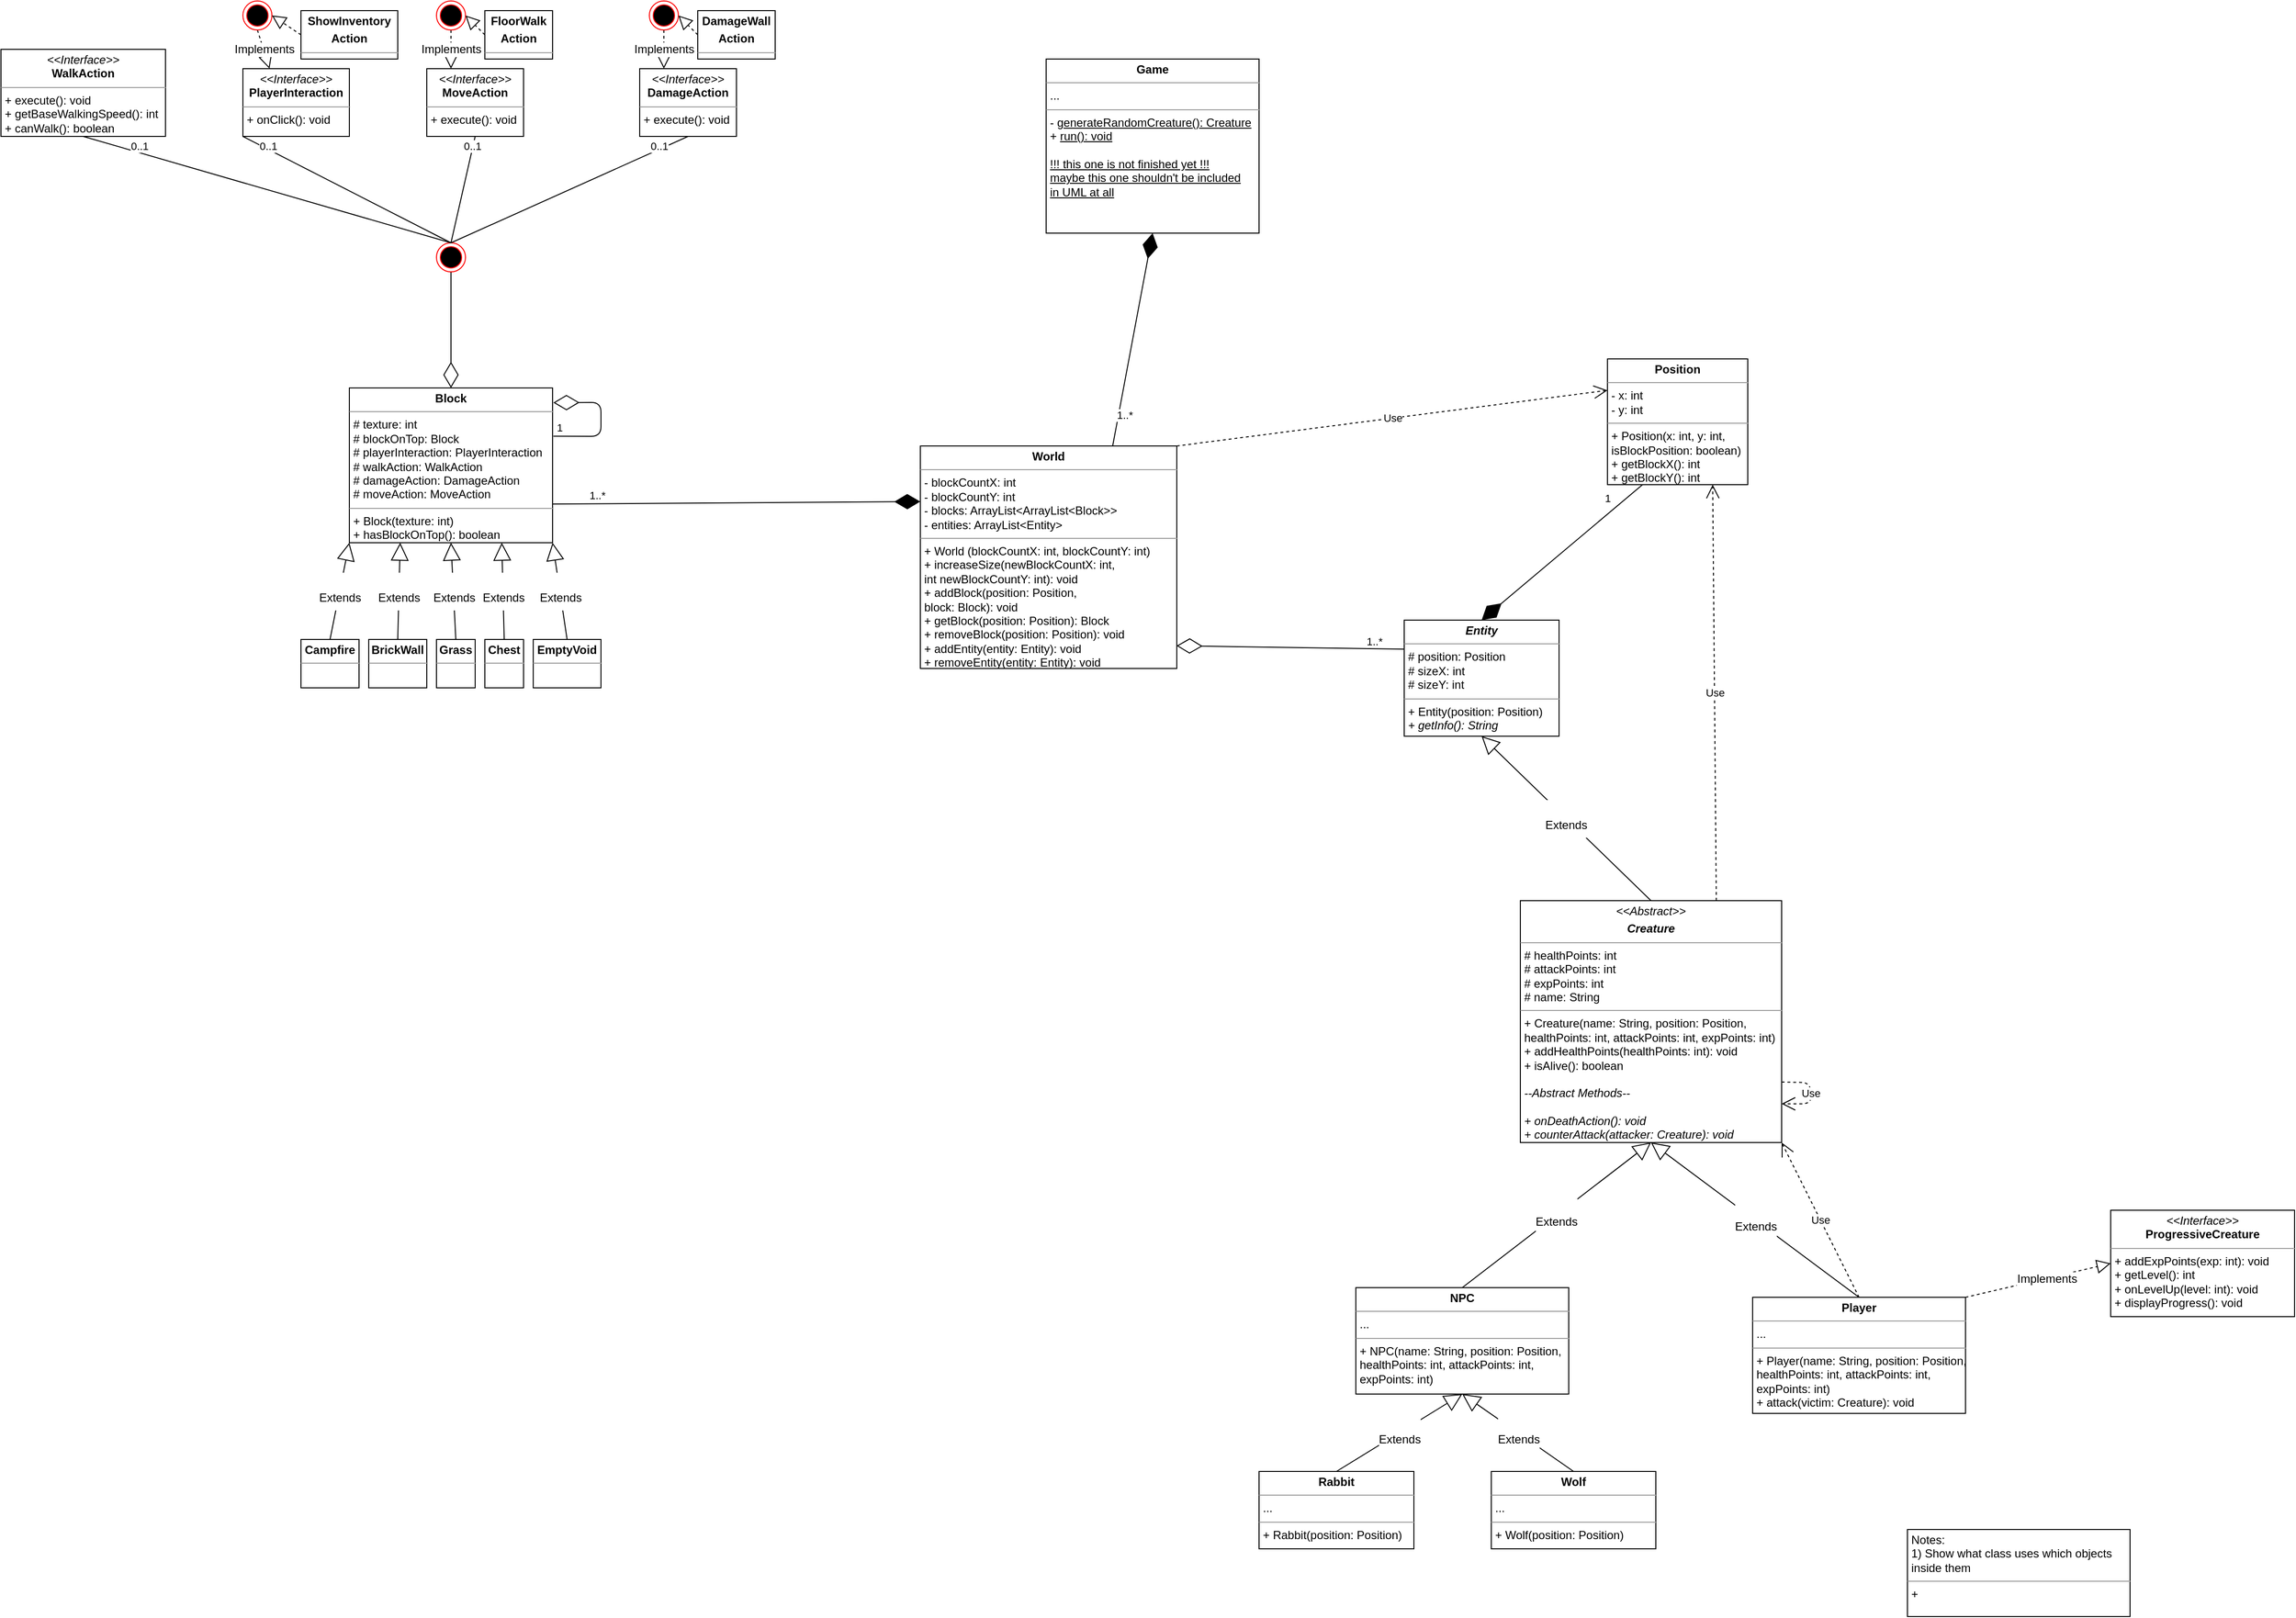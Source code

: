 <mxfile version="13.0.9" type="github">
  <diagram id="jUj3XkuyWMiYx8Db-KqB" name="Page-1">
    <mxGraphModel dx="5107" dy="4757" grid="1" gridSize="10" guides="1" tooltips="1" connect="1" arrows="1" fold="1" page="1" pageScale="1" pageWidth="850" pageHeight="1100" math="0" shadow="0">
      <root>
        <mxCell id="0" />
        <mxCell id="1" parent="0" />
        <mxCell id="C1xKzkM91UP0bxz_QSj5-5" value="&lt;p style=&quot;margin: 4px 0px 0px ; text-align: center&quot;&gt;&lt;i&gt;&amp;lt;&amp;lt;Interface&amp;gt;&amp;gt;&lt;/i&gt;&lt;br&gt;&lt;b&gt;ProgressiveCreature&lt;/b&gt;&lt;/p&gt;&lt;hr size=&quot;1&quot;&gt;&lt;p style=&quot;margin: 0px 0px 0px 4px&quot;&gt;+ addExpPoints(exp: int): void&lt;br&gt;+ getLevel(): int&lt;/p&gt;&lt;p style=&quot;margin: 0px 0px 0px 4px&quot;&gt;+ onLevelUp(level: int): void&lt;/p&gt;&lt;p style=&quot;margin: 0px 0px 0px 4px&quot;&gt;+ displayProgress(): void&lt;br&gt;&lt;/p&gt;" style="verticalAlign=top;align=left;overflow=fill;fontSize=12;fontFamily=Helvetica;html=1;" parent="1" vertex="1">
          <mxGeometry x="650" y="-1690" width="190" height="110" as="geometry" />
        </mxCell>
        <mxCell id="C1xKzkM91UP0bxz_QSj5-6" value="&lt;p style=&quot;margin: 0px ; margin-top: 4px ; text-align: center&quot;&gt;&lt;b&gt;&lt;i&gt;Entity&lt;/i&gt;&lt;/b&gt;&lt;/p&gt;&lt;hr size=&quot;1&quot;&gt;&lt;p style=&quot;margin: 0px ; margin-left: 4px&quot;&gt;# position: Position&lt;br&gt;&lt;/p&gt;&lt;p style=&quot;margin: 0px ; margin-left: 4px&quot;&gt;# sizeX: int&lt;/p&gt;&lt;p style=&quot;margin: 0px ; margin-left: 4px&quot;&gt;# sizeY: int&lt;/p&gt;&lt;hr size=&quot;1&quot;&gt;&lt;p style=&quot;margin: 0px ; margin-left: 4px&quot;&gt;+ Entity(position: Position)&lt;/p&gt;&lt;p style=&quot;margin: 0px ; margin-left: 4px&quot;&gt;&lt;i&gt;+ getInfo(): String&lt;/i&gt;&lt;/p&gt;" style="verticalAlign=top;align=left;overflow=fill;fontSize=12;fontFamily=Helvetica;html=1;" parent="1" vertex="1">
          <mxGeometry x="-80" y="-2300" width="160" height="120" as="geometry" />
        </mxCell>
        <mxCell id="C1xKzkM91UP0bxz_QSj5-7" value="&lt;p style=&quot;margin: 4px 0px 0px ; text-align: center&quot;&gt;&lt;i&gt;&amp;lt;&amp;lt;Abstract&amp;gt;&amp;gt;&lt;/i&gt;&lt;/p&gt;&lt;p style=&quot;margin: 4px 0px 0px ; text-align: center&quot;&gt;&lt;b&gt;&lt;i&gt;Creature&lt;/i&gt;&lt;/b&gt;&lt;/p&gt;&lt;hr size=&quot;1&quot;&gt;&lt;p style=&quot;margin: 0px 0px 0px 4px&quot;&gt;# healthPoints: int&lt;br&gt;# attackPoints: int&lt;br&gt;&lt;/p&gt;&lt;p style=&quot;margin: 0px 0px 0px 4px&quot;&gt;# expPoints: int&lt;br&gt;&lt;/p&gt;&lt;p style=&quot;margin: 0px 0px 0px 4px&quot;&gt;# name: String&lt;br&gt;&lt;/p&gt;&lt;hr size=&quot;1&quot;&gt;&lt;p style=&quot;margin: 0px 0px 0px 4px&quot;&gt;+ Creature(name: String, position: Position,&lt;/p&gt;&lt;p style=&quot;margin: 0px 0px 0px 4px&quot;&gt;healthPoints: int, attackPoints: int, expPoints: int)&lt;/p&gt;&lt;p style=&quot;margin: 0px 0px 0px 4px&quot;&gt;+ addHealthPoints(healthPoints: int): void&lt;/p&gt;&lt;p style=&quot;margin: 0px 0px 0px 4px&quot;&gt;+ isAlive(): boolean&lt;/p&gt;&lt;p style=&quot;margin: 0px 0px 0px 4px&quot;&gt;&lt;br&gt;&lt;/p&gt;&lt;p style=&quot;margin: 0px 0px 0px 4px&quot;&gt;&lt;i&gt;--Abstract Methods--&lt;/i&gt;&lt;/p&gt;&lt;p style=&quot;margin: 0px 0px 0px 4px&quot;&gt;&lt;i&gt;&lt;br&gt;&lt;/i&gt;&lt;/p&gt;&lt;p style=&quot;margin: 0px 0px 0px 4px&quot;&gt;&lt;i&gt;+ onDeathAction(): void&lt;/i&gt;&lt;/p&gt;&lt;p style=&quot;margin: 0px 0px 0px 4px&quot;&gt;&lt;i&gt;+ counterAttack(attacker: Creature): void&lt;/i&gt;&lt;/p&gt;" style="verticalAlign=top;align=left;overflow=fill;fontSize=12;fontFamily=Helvetica;html=1;" parent="1" vertex="1">
          <mxGeometry x="40" y="-2010" width="270" height="250" as="geometry" />
        </mxCell>
        <mxCell id="C1xKzkM91UP0bxz_QSj5-10" value="&lt;p style=&quot;margin: 0px ; margin-top: 4px ; text-align: center&quot;&gt;&lt;b&gt;Player&lt;/b&gt;&lt;/p&gt;&lt;hr size=&quot;1&quot;&gt;&lt;p style=&quot;margin: 0px ; margin-left: 4px&quot;&gt;...&lt;/p&gt;&lt;hr size=&quot;1&quot;&gt;&lt;p style=&quot;margin: 0px 0px 0px 4px&quot;&gt;+ Player(name: String, position: Position,&lt;/p&gt;&lt;p style=&quot;margin: 0px 0px 0px 4px&quot;&gt;healthPoints: int, attackPoints: int,&lt;/p&gt;&lt;p style=&quot;margin: 0px 0px 0px 4px&quot;&gt;expPoints: int)&lt;/p&gt;&lt;p style=&quot;margin: 0px ; margin-left: 4px&quot;&gt;+ attack(victim: Creature): void&lt;/p&gt;" style="verticalAlign=top;align=left;overflow=fill;fontSize=12;fontFamily=Helvetica;html=1;" parent="1" vertex="1">
          <mxGeometry x="280" y="-1600" width="220" height="120" as="geometry" />
        </mxCell>
        <mxCell id="C1xKzkM91UP0bxz_QSj5-12" value="&lt;p style=&quot;margin: 0px ; margin-top: 4px ; text-align: center&quot;&gt;&lt;b&gt;NPC&lt;/b&gt;&lt;/p&gt;&lt;hr size=&quot;1&quot;&gt;&lt;p style=&quot;margin: 0px ; margin-left: 4px&quot;&gt;...&lt;/p&gt;&lt;hr size=&quot;1&quot;&gt;&lt;p style=&quot;margin: 0px ; margin-left: 4px&quot;&gt;+ NPC(name: String, position: Position,&lt;/p&gt;&lt;p style=&quot;margin: 0px ; margin-left: 4px&quot;&gt;healthPoints: int, attackPoints: int,&lt;/p&gt;&lt;p style=&quot;margin: 0px ; margin-left: 4px&quot;&gt;expPoints: int)&lt;/p&gt;" style="verticalAlign=top;align=left;overflow=fill;fontSize=12;fontFamily=Helvetica;html=1;" parent="1" vertex="1">
          <mxGeometry x="-130" y="-1610" width="220" height="110" as="geometry" />
        </mxCell>
        <mxCell id="C1xKzkM91UP0bxz_QSj5-14" value="&lt;p style=&quot;margin: 0px ; margin-top: 4px ; text-align: center&quot;&gt;&lt;b&gt;Rabbit&lt;/b&gt;&lt;/p&gt;&lt;hr size=&quot;1&quot;&gt;&lt;p style=&quot;margin: 0px ; margin-left: 4px&quot;&gt;...&lt;/p&gt;&lt;hr size=&quot;1&quot;&gt;&lt;p style=&quot;margin: 0px ; margin-left: 4px&quot;&gt;+ Rabbit(position: Position)&lt;/p&gt;" style="verticalAlign=top;align=left;overflow=fill;fontSize=12;fontFamily=Helvetica;html=1;" parent="1" vertex="1">
          <mxGeometry x="-230" y="-1420" width="160" height="80" as="geometry" />
        </mxCell>
        <mxCell id="C1xKzkM91UP0bxz_QSj5-15" value="&lt;p style=&quot;margin: 0px ; margin-top: 4px ; text-align: center&quot;&gt;&lt;b&gt;Wolf&lt;/b&gt;&lt;/p&gt;&lt;hr size=&quot;1&quot;&gt;&lt;p style=&quot;margin: 0px ; margin-left: 4px&quot;&gt;...&lt;/p&gt;&lt;hr size=&quot;1&quot;&gt;&lt;p style=&quot;margin: 0px ; margin-left: 4px&quot;&gt;+ Wolf(position: Position)&lt;br&gt;&lt;/p&gt;" style="verticalAlign=top;align=left;overflow=fill;fontSize=12;fontFamily=Helvetica;html=1;" parent="1" vertex="1">
          <mxGeometry x="10" y="-1420" width="170" height="80" as="geometry" />
        </mxCell>
        <mxCell id="C1xKzkM91UP0bxz_QSj5-21" value="&lt;font style=&quot;font-size: 12px&quot;&gt;Extends&lt;/font&gt;" style="endArrow=block;endSize=16;endFill=0;html=1;fontSize=32;entryX=0.5;entryY=1;entryDx=0;entryDy=0;exitX=0.5;exitY=0;exitDx=0;exitDy=0;" parent="1" source="C1xKzkM91UP0bxz_QSj5-10" target="C1xKzkM91UP0bxz_QSj5-7" edge="1">
          <mxGeometry width="160" relative="1" as="geometry">
            <mxPoint x="10" y="-1680" as="sourcePoint" />
            <mxPoint x="170" y="-1680" as="targetPoint" />
          </mxGeometry>
        </mxCell>
        <mxCell id="C1xKzkM91UP0bxz_QSj5-22" value="&lt;font style=&quot;font-size: 12px&quot;&gt;Extends&lt;/font&gt;" style="endArrow=block;endSize=16;endFill=0;html=1;fontSize=32;entryX=0.5;entryY=1;entryDx=0;entryDy=0;exitX=0.5;exitY=0;exitDx=0;exitDy=0;" parent="1" source="C1xKzkM91UP0bxz_QSj5-7" target="C1xKzkM91UP0bxz_QSj5-6" edge="1">
          <mxGeometry width="160" relative="1" as="geometry">
            <mxPoint x="-170" y="-1970" as="sourcePoint" />
            <mxPoint x="-10" y="-1970" as="targetPoint" />
          </mxGeometry>
        </mxCell>
        <mxCell id="C1xKzkM91UP0bxz_QSj5-23" value="" style="endArrow=block;dashed=1;endFill=0;endSize=12;html=1;fontSize=32;entryX=0;entryY=0.5;entryDx=0;entryDy=0;exitX=1;exitY=0;exitDx=0;exitDy=0;" parent="1" source="C1xKzkM91UP0bxz_QSj5-10" target="C1xKzkM91UP0bxz_QSj5-5" edge="1">
          <mxGeometry width="160" relative="1" as="geometry">
            <mxPoint x="420" y="-1580" as="sourcePoint" />
            <mxPoint x="580" y="-1580" as="targetPoint" />
          </mxGeometry>
        </mxCell>
        <mxCell id="NymoBWF-nTONLzIgejjN-8" value="&lt;font style=&quot;font-size: 12px&quot;&gt;Implements&lt;/font&gt;" style="edgeLabel;html=1;align=center;verticalAlign=middle;resizable=0;points=[];" parent="C1xKzkM91UP0bxz_QSj5-23" vertex="1" connectable="0">
          <mxGeometry x="0.114" relative="1" as="geometry">
            <mxPoint as="offset" />
          </mxGeometry>
        </mxCell>
        <mxCell id="C1xKzkM91UP0bxz_QSj5-24" value="&lt;font style=&quot;font-size: 12px&quot;&gt;Extends&lt;/font&gt;" style="endArrow=block;endSize=16;endFill=0;html=1;fontSize=32;entryX=0.5;entryY=1;entryDx=0;entryDy=0;exitX=0.5;exitY=0;exitDx=0;exitDy=0;" parent="1" source="C1xKzkM91UP0bxz_QSj5-12" target="C1xKzkM91UP0bxz_QSj5-7" edge="1">
          <mxGeometry width="160" relative="1" as="geometry">
            <mxPoint x="295" y="-1630" as="sourcePoint" />
            <mxPoint x="170" y="-1740" as="targetPoint" />
          </mxGeometry>
        </mxCell>
        <mxCell id="C1xKzkM91UP0bxz_QSj5-25" value="&lt;font style=&quot;font-size: 12px&quot;&gt;Extends&lt;/font&gt;" style="endArrow=block;endSize=16;endFill=0;html=1;fontSize=32;entryX=0.5;entryY=1;entryDx=0;entryDy=0;exitX=0.5;exitY=0;exitDx=0;exitDy=0;" parent="1" source="C1xKzkM91UP0bxz_QSj5-14" target="C1xKzkM91UP0bxz_QSj5-12" edge="1">
          <mxGeometry width="160" relative="1" as="geometry">
            <mxPoint x="-20" y="-1450" as="sourcePoint" />
            <mxPoint x="185" y="-1590" as="targetPoint" />
          </mxGeometry>
        </mxCell>
        <mxCell id="C1xKzkM91UP0bxz_QSj5-26" value="&lt;font style=&quot;font-size: 12px&quot;&gt;Extends&lt;/font&gt;" style="endArrow=block;endSize=16;endFill=0;html=1;fontSize=32;exitX=0.5;exitY=0;exitDx=0;exitDy=0;entryX=0.5;entryY=1;entryDx=0;entryDy=0;" parent="1" source="C1xKzkM91UP0bxz_QSj5-15" target="C1xKzkM91UP0bxz_QSj5-12" edge="1">
          <mxGeometry width="160" relative="1" as="geometry">
            <mxPoint x="-240" y="-1530" as="sourcePoint" />
            <mxPoint x="20" y="-1490" as="targetPoint" />
          </mxGeometry>
        </mxCell>
        <mxCell id="C1xKzkM91UP0bxz_QSj5-27" value="&lt;p style=&quot;margin: 0px ; margin-top: 4px ; text-align: center&quot;&gt;&lt;b&gt;Game&lt;/b&gt;&lt;/p&gt;&lt;hr size=&quot;1&quot;&gt;&lt;p style=&quot;margin: 0px ; margin-left: 4px&quot;&gt;...&lt;/p&gt;&lt;hr size=&quot;1&quot;&gt;&lt;p style=&quot;margin: 0px ; margin-left: 4px&quot;&gt;- &lt;u&gt;generateRandomCreature(): Creature&lt;/u&gt;&lt;/p&gt;&lt;p style=&quot;margin: 0px ; margin-left: 4px&quot;&gt;+ &lt;u&gt;run(): void&lt;/u&gt;&lt;/p&gt;&lt;p style=&quot;margin: 0px ; margin-left: 4px&quot;&gt;&lt;u&gt;&lt;br&gt;&lt;/u&gt;&lt;/p&gt;&lt;p style=&quot;margin: 0px ; margin-left: 4px&quot;&gt;&lt;u&gt;!!! this one is not finished yet !!!&lt;/u&gt;&lt;/p&gt;&lt;p style=&quot;margin: 0px ; margin-left: 4px&quot;&gt;&lt;u&gt;maybe this one shouldn&#39;t be included&lt;/u&gt;&lt;/p&gt;&lt;p style=&quot;margin: 0px ; margin-left: 4px&quot;&gt;&lt;u&gt;in UML at all&lt;/u&gt;&lt;/p&gt;" style="verticalAlign=top;align=left;overflow=fill;fontSize=12;fontFamily=Helvetica;html=1;" parent="1" vertex="1">
          <mxGeometry x="-450" y="-2880" width="220" height="180" as="geometry" />
        </mxCell>
        <mxCell id="C1xKzkM91UP0bxz_QSj5-32" value="&lt;p style=&quot;margin: 0px ; margin-top: 4px ; text-align: center&quot;&gt;&lt;/p&gt;&lt;p style=&quot;margin: 0px ; margin-left: 4px&quot;&gt;Notes:&lt;/p&gt;&lt;p style=&quot;margin: 0px ; margin-left: 4px&quot;&gt;1) Show what class uses which objects&lt;/p&gt;&lt;p style=&quot;margin: 0px ; margin-left: 4px&quot;&gt;inside them&lt;/p&gt;&lt;hr size=&quot;1&quot;&gt;&lt;p style=&quot;margin: 0px ; margin-left: 4px&quot;&gt;+&amp;nbsp;&lt;/p&gt;" style="verticalAlign=top;align=left;overflow=fill;fontSize=12;fontFamily=Helvetica;html=1;" parent="1" vertex="1">
          <mxGeometry x="440" y="-1360" width="230" height="90" as="geometry" />
        </mxCell>
        <mxCell id="NymoBWF-nTONLzIgejjN-2" value="&lt;p style=&quot;margin: 0px ; margin-top: 4px ; text-align: center&quot;&gt;&lt;b&gt;World&lt;/b&gt;&lt;/p&gt;&lt;hr size=&quot;1&quot;&gt;&lt;p style=&quot;margin: 0px ; margin-left: 4px&quot;&gt;- blockCountX: int&lt;/p&gt;&lt;p style=&quot;margin: 0px ; margin-left: 4px&quot;&gt;- blockCountY: int&lt;/p&gt;&lt;p style=&quot;margin: 0px ; margin-left: 4px&quot;&gt;- blocks: ArrayList&amp;lt;ArrayList&amp;lt;Block&amp;gt;&amp;gt;&lt;/p&gt;&lt;p style=&quot;margin: 0px ; margin-left: 4px&quot;&gt;- entities: ArrayList&amp;lt;Entity&amp;gt;&lt;/p&gt;&lt;hr size=&quot;1&quot;&gt;&lt;p style=&quot;margin: 0px ; margin-left: 4px&quot;&gt;+ World (blockCountX: int, blockCountY: int)&lt;/p&gt;&lt;p style=&quot;margin: 0px ; margin-left: 4px&quot;&gt;+ increaseSize(newBlockCountX: int,&lt;/p&gt;&lt;p style=&quot;margin: 0px ; margin-left: 4px&quot;&gt;int newBlockCountY: int): void&lt;/p&gt;&lt;p style=&quot;margin: 0px ; margin-left: 4px&quot;&gt;+ addBlock(position: Position,&amp;nbsp;&lt;/p&gt;&lt;p style=&quot;margin: 0px ; margin-left: 4px&quot;&gt;&lt;span&gt;block: Block): void&lt;/span&gt;&lt;/p&gt;&lt;p style=&quot;margin: 0px ; margin-left: 4px&quot;&gt;&lt;span&gt;+ getBlock(position: Position): Block&lt;/span&gt;&lt;/p&gt;&lt;p style=&quot;margin: 0px ; margin-left: 4px&quot;&gt;&lt;span&gt;+ removeBlock(position: Position&lt;/span&gt;&lt;span&gt;): void&lt;/span&gt;&lt;/p&gt;&lt;p style=&quot;margin: 0px ; margin-left: 4px&quot;&gt;+ addEntity(entity: Entity): void&lt;/p&gt;&lt;p style=&quot;margin: 0px ; margin-left: 4px&quot;&gt;+ removeEntity(entity: Entity): void&lt;/p&gt;" style="verticalAlign=top;align=left;overflow=fill;fontSize=12;fontFamily=Helvetica;html=1;" parent="1" vertex="1">
          <mxGeometry x="-580" y="-2480" width="265" height="230" as="geometry" />
        </mxCell>
        <mxCell id="NymoBWF-nTONLzIgejjN-3" value="&lt;p style=&quot;margin: 0px ; margin-top: 4px ; text-align: center&quot;&gt;&lt;b&gt;Block&lt;/b&gt;&lt;/p&gt;&lt;hr size=&quot;1&quot;&gt;&lt;p style=&quot;margin: 0px ; margin-left: 4px&quot;&gt;# texture: int&lt;/p&gt;&lt;p style=&quot;margin: 0px ; margin-left: 4px&quot;&gt;# blockOnTop: Block&lt;/p&gt;&lt;p style=&quot;margin: 0px ; margin-left: 4px&quot;&gt;# playerInteraction: PlayerInteraction&lt;/p&gt;&lt;p style=&quot;margin: 0px ; margin-left: 4px&quot;&gt;# walkAction: WalkAction&lt;/p&gt;&lt;p style=&quot;margin: 0px ; margin-left: 4px&quot;&gt;# damageAction: DamageAction&lt;/p&gt;&lt;p style=&quot;margin: 0px ; margin-left: 4px&quot;&gt;# moveAction: MoveAction&lt;/p&gt;&lt;hr size=&quot;1&quot;&gt;&lt;p style=&quot;margin: 0px ; margin-left: 4px&quot;&gt;+ Block(texture: int)&lt;/p&gt;&lt;p style=&quot;margin: 0px ; margin-left: 4px&quot;&gt;+ hasBlockOnTop(): boolean&lt;/p&gt;" style="verticalAlign=top;align=left;overflow=fill;fontSize=12;fontFamily=Helvetica;html=1;" parent="1" vertex="1">
          <mxGeometry x="-1170" y="-2540" width="210" height="160" as="geometry" />
        </mxCell>
        <mxCell id="32kt1ptJz1jKtRJD1w_c-1" value="&lt;p style=&quot;margin: 0px ; margin-top: 4px ; text-align: center&quot;&gt;&lt;b&gt;Position&lt;/b&gt;&lt;/p&gt;&lt;hr size=&quot;1&quot;&gt;&lt;p style=&quot;margin: 0px ; margin-left: 4px&quot;&gt;- x: int&lt;/p&gt;&lt;p style=&quot;margin: 0px ; margin-left: 4px&quot;&gt;- y: int&lt;/p&gt;&lt;hr size=&quot;1&quot;&gt;&lt;p style=&quot;margin: 0px ; margin-left: 4px&quot;&gt;+ Position(x: int, y: int,&amp;nbsp;&lt;/p&gt;&lt;p style=&quot;margin: 0px ; margin-left: 4px&quot;&gt;isBlockPosition&lt;span&gt;:&amp;nbsp;&lt;/span&gt;&lt;span&gt;boolean)&lt;/span&gt;&lt;/p&gt;&lt;p style=&quot;margin: 0px ; margin-left: 4px&quot;&gt;+ getBlockX(): int&lt;/p&gt;&lt;p style=&quot;margin: 0px ; margin-left: 4px&quot;&gt;+ getBlockY(): int&lt;/p&gt;" style="verticalAlign=top;align=left;overflow=fill;fontSize=12;fontFamily=Helvetica;html=1;" parent="1" vertex="1">
          <mxGeometry x="130" y="-2570" width="145" height="130" as="geometry" />
        </mxCell>
        <mxCell id="32kt1ptJz1jKtRJD1w_c-4" style="edgeStyle=orthogonalEdgeStyle;rounded=0;orthogonalLoop=1;jettySize=auto;html=1;exitX=0.5;exitY=1;exitDx=0;exitDy=0;" parent="1" source="32kt1ptJz1jKtRJD1w_c-1" target="32kt1ptJz1jKtRJD1w_c-1" edge="1">
          <mxGeometry relative="1" as="geometry" />
        </mxCell>
        <mxCell id="32kt1ptJz1jKtRJD1w_c-12" value="" style="endArrow=diamondThin;endFill=1;endSize=24;html=1;entryX=0.5;entryY=0;entryDx=0;entryDy=0;exitX=0.25;exitY=1;exitDx=0;exitDy=0;" parent="1" source="32kt1ptJz1jKtRJD1w_c-1" target="C1xKzkM91UP0bxz_QSj5-6" edge="1">
          <mxGeometry width="160" relative="1" as="geometry">
            <mxPoint x="180" y="-2210" as="sourcePoint" />
            <mxPoint x="340" y="-2210" as="targetPoint" />
          </mxGeometry>
        </mxCell>
        <mxCell id="32kt1ptJz1jKtRJD1w_c-13" value="1" style="edgeLabel;html=1;align=center;verticalAlign=middle;resizable=0;points=[];" parent="32kt1ptJz1jKtRJD1w_c-12" vertex="1" connectable="0">
          <mxGeometry x="-0.798" y="-1" relative="1" as="geometry">
            <mxPoint x="-19.2" as="offset" />
          </mxGeometry>
        </mxCell>
        <mxCell id="32kt1ptJz1jKtRJD1w_c-14" value="Use" style="endArrow=open;endSize=12;dashed=1;html=1;exitX=0.75;exitY=0;exitDx=0;exitDy=0;entryX=0.75;entryY=1;entryDx=0;entryDy=0;" parent="1" source="C1xKzkM91UP0bxz_QSj5-7" target="32kt1ptJz1jKtRJD1w_c-1" edge="1">
          <mxGeometry width="160" relative="1" as="geometry">
            <mxPoint x="-90" y="-2120" as="sourcePoint" />
            <mxPoint x="70" y="-2120" as="targetPoint" />
          </mxGeometry>
        </mxCell>
        <mxCell id="32kt1ptJz1jKtRJD1w_c-15" value="Use" style="endArrow=open;endSize=12;dashed=1;html=1;exitX=1;exitY=0.75;exitDx=0;exitDy=0;entryX=1;entryY=0.84;entryDx=0;entryDy=0;entryPerimeter=0;" parent="1" source="C1xKzkM91UP0bxz_QSj5-7" target="C1xKzkM91UP0bxz_QSj5-7" edge="1">
          <mxGeometry width="160" relative="1" as="geometry">
            <mxPoint x="463.75" y="-1800" as="sourcePoint" />
            <mxPoint x="370" y="-1780" as="targetPoint" />
            <Array as="points">
              <mxPoint x="340" y="-1822" />
              <mxPoint x="340" y="-1800" />
            </Array>
          </mxGeometry>
        </mxCell>
        <mxCell id="32kt1ptJz1jKtRJD1w_c-17" value="Use" style="endArrow=open;endSize=12;dashed=1;html=1;exitX=0.5;exitY=0;exitDx=0;exitDy=0;entryX=1;entryY=1;entryDx=0;entryDy=0;" parent="1" source="C1xKzkM91UP0bxz_QSj5-10" target="C1xKzkM91UP0bxz_QSj5-7" edge="1">
          <mxGeometry width="160" relative="1" as="geometry">
            <mxPoint x="500" y="-1480" as="sourcePoint" />
            <mxPoint x="451.25" y="-1770" as="targetPoint" />
          </mxGeometry>
        </mxCell>
        <mxCell id="32kt1ptJz1jKtRJD1w_c-19" value="Use" style="endArrow=open;endSize=12;dashed=1;html=1;entryX=0;entryY=0.25;entryDx=0;entryDy=0;exitX=1;exitY=0;exitDx=0;exitDy=0;" parent="1" source="NymoBWF-nTONLzIgejjN-2" target="32kt1ptJz1jKtRJD1w_c-1" edge="1">
          <mxGeometry width="160" relative="1" as="geometry">
            <mxPoint x="-120" y="-2300" as="sourcePoint" />
            <mxPoint x="-120.0" y="-2420" as="targetPoint" />
          </mxGeometry>
        </mxCell>
        <mxCell id="32kt1ptJz1jKtRJD1w_c-24" value="" style="endArrow=diamondThin;endFill=0;endSize=24;html=1;entryX=0.999;entryY=0.898;entryDx=0;entryDy=0;exitX=0;exitY=0.25;exitDx=0;exitDy=0;entryPerimeter=0;" parent="1" source="C1xKzkM91UP0bxz_QSj5-6" target="NymoBWF-nTONLzIgejjN-2" edge="1">
          <mxGeometry width="160" relative="1" as="geometry">
            <mxPoint x="-180" y="-2260" as="sourcePoint" />
            <mxPoint x="-260" y="-2230" as="targetPoint" />
          </mxGeometry>
        </mxCell>
        <mxCell id="32kt1ptJz1jKtRJD1w_c-25" value="1..*" style="edgeLabel;html=1;align=center;verticalAlign=middle;resizable=0;points=[];" parent="32kt1ptJz1jKtRJD1w_c-24" vertex="1" connectable="0">
          <mxGeometry x="-0.796" y="1" relative="1" as="geometry">
            <mxPoint x="-7.6" y="-8.43" as="offset" />
          </mxGeometry>
        </mxCell>
        <mxCell id="32kt1ptJz1jKtRJD1w_c-26" value="" style="endArrow=diamondThin;endFill=1;endSize=24;html=1;exitX=1;exitY=0.75;exitDx=0;exitDy=0;entryX=0;entryY=0.25;entryDx=0;entryDy=0;" parent="1" source="NymoBWF-nTONLzIgejjN-3" target="NymoBWF-nTONLzIgejjN-2" edge="1">
          <mxGeometry width="160" relative="1" as="geometry">
            <mxPoint x="176.25" y="-2430" as="sourcePoint" />
            <mxPoint x="-690" y="-2200" as="targetPoint" />
          </mxGeometry>
        </mxCell>
        <mxCell id="32kt1ptJz1jKtRJD1w_c-27" value="1..*" style="edgeLabel;html=1;align=center;verticalAlign=middle;resizable=0;points=[];" parent="32kt1ptJz1jKtRJD1w_c-26" vertex="1" connectable="0">
          <mxGeometry x="-0.798" y="-1" relative="1" as="geometry">
            <mxPoint x="7.02" y="-10.25" as="offset" />
          </mxGeometry>
        </mxCell>
        <mxCell id="32kt1ptJz1jKtRJD1w_c-30" value="" style="endArrow=diamondThin;endFill=1;endSize=24;html=1;exitX=0.75;exitY=0;exitDx=0;exitDy=0;entryX=0.5;entryY=1;entryDx=0;entryDy=0;" parent="1" source="NymoBWF-nTONLzIgejjN-2" target="C1xKzkM91UP0bxz_QSj5-27" edge="1">
          <mxGeometry width="160" relative="1" as="geometry">
            <mxPoint x="-512.5" y="-2570" as="sourcePoint" />
            <mxPoint x="-310" y="-2620" as="targetPoint" />
          </mxGeometry>
        </mxCell>
        <mxCell id="32kt1ptJz1jKtRJD1w_c-31" value="1..*" style="edgeLabel;html=1;align=center;verticalAlign=middle;resizable=0;points=[];" parent="32kt1ptJz1jKtRJD1w_c-30" vertex="1" connectable="0">
          <mxGeometry x="-0.798" y="-1" relative="1" as="geometry">
            <mxPoint x="7.02" y="-10.25" as="offset" />
          </mxGeometry>
        </mxCell>
        <mxCell id="yh4UoRYwUe5Nx2nF1oHW-1" value="" style="endArrow=diamondThin;endFill=0;endSize=24;html=1;entryX=1.004;entryY=0.095;entryDx=0;entryDy=0;entryPerimeter=0;exitX=1.004;exitY=0.312;exitDx=0;exitDy=0;exitPerimeter=0;" edge="1" parent="1" source="NymoBWF-nTONLzIgejjN-3" target="NymoBWF-nTONLzIgejjN-3">
          <mxGeometry width="160" relative="1" as="geometry">
            <mxPoint x="-890" y="-2525" as="sourcePoint" />
            <mxPoint x="-949.995" y="-2510" as="targetPoint" />
            <Array as="points">
              <mxPoint x="-910" y="-2490" />
              <mxPoint x="-910" y="-2525" />
            </Array>
          </mxGeometry>
        </mxCell>
        <mxCell id="yh4UoRYwUe5Nx2nF1oHW-2" value="1" style="edgeLabel;html=1;align=center;verticalAlign=middle;resizable=0;points=[];" vertex="1" connectable="0" parent="yh4UoRYwUe5Nx2nF1oHW-1">
          <mxGeometry x="-0.796" y="1" relative="1" as="geometry">
            <mxPoint x="-7.6" y="-8.43" as="offset" />
          </mxGeometry>
        </mxCell>
        <mxCell id="yh4UoRYwUe5Nx2nF1oHW-3" value="&lt;p style=&quot;margin: 4px 0px 0px ; text-align: center&quot;&gt;&lt;i&gt;&amp;lt;&amp;lt;Interface&amp;gt;&amp;gt;&lt;/i&gt;&lt;br&gt;&lt;b&gt;DamageAction&lt;/b&gt;&lt;/p&gt;&lt;hr size=&quot;1&quot;&gt;&lt;p style=&quot;margin: 0px 0px 0px 4px&quot;&gt;+ execute(): void&lt;/p&gt;" style="verticalAlign=top;align=left;overflow=fill;fontSize=12;fontFamily=Helvetica;html=1;" vertex="1" parent="1">
          <mxGeometry x="-870" y="-2870" width="100" height="70" as="geometry" />
        </mxCell>
        <mxCell id="yh4UoRYwUe5Nx2nF1oHW-4" value="" style="endArrow=diamondThin;endFill=0;endSize=24;html=1;exitX=0.5;exitY=1;exitDx=0;exitDy=0;entryX=0.5;entryY=0;entryDx=0;entryDy=0;" edge="1" parent="1" source="yh4UoRYwUe5Nx2nF1oHW-6" target="NymoBWF-nTONLzIgejjN-3">
          <mxGeometry width="160" relative="1" as="geometry">
            <mxPoint x="-849.73" y="-2566.54" as="sourcePoint" />
            <mxPoint x="-1085" y="-2570" as="targetPoint" />
          </mxGeometry>
        </mxCell>
        <mxCell id="yh4UoRYwUe5Nx2nF1oHW-6" value="" style="ellipse;html=1;shape=endState;fillColor=#000000;strokeColor=#ff0000;" vertex="1" parent="1">
          <mxGeometry x="-1080" y="-2690" width="30" height="30" as="geometry" />
        </mxCell>
        <mxCell id="yh4UoRYwUe5Nx2nF1oHW-10" value="&lt;p style=&quot;margin: 4px 0px 0px ; text-align: center&quot;&gt;&lt;i&gt;&amp;lt;&amp;lt;Interface&amp;gt;&amp;gt;&lt;/i&gt;&lt;br&gt;&lt;b&gt;MoveAction&lt;/b&gt;&lt;/p&gt;&lt;hr size=&quot;1&quot;&gt;&lt;p style=&quot;margin: 0px 0px 0px 4px&quot;&gt;+ execute(): void&lt;/p&gt;" style="verticalAlign=top;align=left;overflow=fill;fontSize=12;fontFamily=Helvetica;html=1;" vertex="1" parent="1">
          <mxGeometry x="-1090" y="-2870" width="100" height="70" as="geometry" />
        </mxCell>
        <mxCell id="yh4UoRYwUe5Nx2nF1oHW-12" value="" style="endArrow=none;html=1;entryX=0.5;entryY=1;entryDx=0;entryDy=0;exitX=0.5;exitY=0;exitDx=0;exitDy=0;" edge="1" parent="1" source="yh4UoRYwUe5Nx2nF1oHW-6" target="yh4UoRYwUe5Nx2nF1oHW-10">
          <mxGeometry width="50" height="50" relative="1" as="geometry">
            <mxPoint x="-1280" y="-2730" as="sourcePoint" />
            <mxPoint x="-1230" y="-2780" as="targetPoint" />
          </mxGeometry>
        </mxCell>
        <mxCell id="yh4UoRYwUe5Nx2nF1oHW-20" value="0..1" style="edgeLabel;html=1;align=center;verticalAlign=middle;resizable=0;points=[];" vertex="1" connectable="0" parent="yh4UoRYwUe5Nx2nF1oHW-12">
          <mxGeometry x="0.359" y="1" relative="1" as="geometry">
            <mxPoint x="5.82" y="-25.26" as="offset" />
          </mxGeometry>
        </mxCell>
        <mxCell id="yh4UoRYwUe5Nx2nF1oHW-13" value="" style="endArrow=none;html=1;entryX=0.5;entryY=1;entryDx=0;entryDy=0;exitX=0.5;exitY=0;exitDx=0;exitDy=0;" edge="1" parent="1" source="yh4UoRYwUe5Nx2nF1oHW-6" target="yh4UoRYwUe5Nx2nF1oHW-3">
          <mxGeometry width="50" height="50" relative="1" as="geometry">
            <mxPoint x="-1040" y="-2665" as="sourcePoint" />
            <mxPoint x="-1000" y="-2655" as="targetPoint" />
          </mxGeometry>
        </mxCell>
        <mxCell id="yh4UoRYwUe5Nx2nF1oHW-19" value="0..1" style="edgeLabel;html=1;align=center;verticalAlign=middle;resizable=0;points=[];" vertex="1" connectable="0" parent="yh4UoRYwUe5Nx2nF1oHW-13">
          <mxGeometry x="0.499" relative="1" as="geometry">
            <mxPoint x="31.38" y="-17.62" as="offset" />
          </mxGeometry>
        </mxCell>
        <mxCell id="yh4UoRYwUe5Nx2nF1oHW-15" value="&lt;p style=&quot;margin: 4px 0px 0px ; text-align: center&quot;&gt;&lt;i&gt;&amp;lt;&amp;lt;Interface&amp;gt;&amp;gt;&lt;/i&gt;&lt;br&gt;&lt;b&gt;PlayerInteraction&lt;/b&gt;&lt;/p&gt;&lt;hr size=&quot;1&quot;&gt;&lt;p style=&quot;margin: 0px 0px 0px 4px&quot;&gt;+ onClick(): void&lt;/p&gt;" style="verticalAlign=top;align=left;overflow=fill;fontSize=12;fontFamily=Helvetica;html=1;" vertex="1" parent="1">
          <mxGeometry x="-1280" y="-2870" width="110" height="70" as="geometry" />
        </mxCell>
        <mxCell id="yh4UoRYwUe5Nx2nF1oHW-16" value="" style="endArrow=none;html=1;entryX=0;entryY=1;entryDx=0;entryDy=0;exitX=0.5;exitY=0;exitDx=0;exitDy=0;" edge="1" parent="1" source="yh4UoRYwUe5Nx2nF1oHW-6" target="yh4UoRYwUe5Nx2nF1oHW-15">
          <mxGeometry width="50" height="50" relative="1" as="geometry">
            <mxPoint x="-1044.393" y="-2654.393" as="sourcePoint" />
            <mxPoint x="-1000" y="-2655" as="targetPoint" />
          </mxGeometry>
        </mxCell>
        <mxCell id="yh4UoRYwUe5Nx2nF1oHW-22" value="0..1" style="edgeLabel;html=1;align=center;verticalAlign=middle;resizable=0;points=[];" vertex="1" connectable="0" parent="yh4UoRYwUe5Nx2nF1oHW-16">
          <mxGeometry x="0.496" relative="1" as="geometry">
            <mxPoint x="-28.91" y="-17.61" as="offset" />
          </mxGeometry>
        </mxCell>
        <mxCell id="yh4UoRYwUe5Nx2nF1oHW-17" value="&lt;p style=&quot;margin: 4px 0px 0px ; text-align: center&quot;&gt;&lt;i&gt;&amp;lt;&amp;lt;Interface&amp;gt;&amp;gt;&lt;/i&gt;&lt;br&gt;&lt;b&gt;WalkAction&lt;/b&gt;&lt;/p&gt;&lt;hr size=&quot;1&quot;&gt;&lt;p style=&quot;margin: 0px 0px 0px 4px&quot;&gt;+ execute(): void&lt;/p&gt;&lt;p style=&quot;margin: 0px 0px 0px 4px&quot;&gt;+ getBaseWalkingSpeed(): int&lt;/p&gt;&lt;p style=&quot;margin: 0px 0px 0px 4px&quot;&gt;+ canWalk(): boolean&lt;/p&gt;" style="verticalAlign=top;align=left;overflow=fill;fontSize=12;fontFamily=Helvetica;html=1;" vertex="1" parent="1">
          <mxGeometry x="-1530" y="-2890" width="170" height="90" as="geometry" />
        </mxCell>
        <mxCell id="yh4UoRYwUe5Nx2nF1oHW-18" value="" style="endArrow=none;html=1;entryX=0.5;entryY=1;entryDx=0;entryDy=0;exitX=0.5;exitY=0;exitDx=0;exitDy=0;" edge="1" parent="1" source="yh4UoRYwUe5Nx2nF1oHW-6" target="yh4UoRYwUe5Nx2nF1oHW-17">
          <mxGeometry width="50" height="50" relative="1" as="geometry">
            <mxPoint x="-1040" y="-2665" as="sourcePoint" />
            <mxPoint x="-1010" y="-2700" as="targetPoint" />
          </mxGeometry>
        </mxCell>
        <mxCell id="yh4UoRYwUe5Nx2nF1oHW-21" value="0..1" style="edgeLabel;html=1;align=center;verticalAlign=middle;resizable=0;points=[];" vertex="1" connectable="0" parent="yh4UoRYwUe5Nx2nF1oHW-18">
          <mxGeometry x="0.343" y="2" relative="1" as="geometry">
            <mxPoint x="-66.21" y="-27.92" as="offset" />
          </mxGeometry>
        </mxCell>
        <mxCell id="yh4UoRYwUe5Nx2nF1oHW-24" value="&lt;p style=&quot;margin: 4px 0px 0px ; text-align: center&quot;&gt;&lt;b&gt;DamageWall&lt;/b&gt;&lt;/p&gt;&lt;p style=&quot;margin: 4px 0px 0px ; text-align: center&quot;&gt;&lt;b&gt;Action&lt;/b&gt;&lt;/p&gt;&lt;hr size=&quot;1&quot;&gt;&lt;p style=&quot;margin: 0px 0px 0px 4px&quot;&gt;&lt;br&gt;&lt;/p&gt;" style="verticalAlign=top;align=left;overflow=fill;fontSize=12;fontFamily=Helvetica;html=1;" vertex="1" parent="1">
          <mxGeometry x="-810" y="-2930" width="80" height="50" as="geometry" />
        </mxCell>
        <mxCell id="yh4UoRYwUe5Nx2nF1oHW-35" value="&lt;p style=&quot;margin: 4px 0px 0px ; text-align: center&quot;&gt;&lt;b&gt;FloorWalk&lt;/b&gt;&lt;/p&gt;&lt;p style=&quot;margin: 4px 0px 0px ; text-align: center&quot;&gt;&lt;b&gt;Action&lt;/b&gt;&lt;br&gt;&lt;/p&gt;&lt;hr size=&quot;1&quot;&gt;&lt;p style=&quot;margin: 0px 0px 0px 4px&quot;&gt;&lt;br&gt;&lt;/p&gt;" style="verticalAlign=top;align=left;overflow=fill;fontSize=12;fontFamily=Helvetica;html=1;" vertex="1" parent="1">
          <mxGeometry x="-1030" y="-2930" width="70" height="50" as="geometry" />
        </mxCell>
        <mxCell id="yh4UoRYwUe5Nx2nF1oHW-41" value="&lt;p style=&quot;margin: 4px 0px 0px ; text-align: center&quot;&gt;&lt;b&gt;ShowInventory&lt;/b&gt;&lt;/p&gt;&lt;p style=&quot;margin: 4px 0px 0px ; text-align: center&quot;&gt;&lt;b&gt;Action&lt;/b&gt;&lt;br&gt;&lt;/p&gt;&lt;hr size=&quot;1&quot;&gt;&lt;p style=&quot;margin: 0px 0px 0px 4px&quot;&gt;&lt;br&gt;&lt;/p&gt;" style="verticalAlign=top;align=left;overflow=fill;fontSize=12;fontFamily=Helvetica;html=1;" vertex="1" parent="1">
          <mxGeometry x="-1220" y="-2930" width="100" height="50" as="geometry" />
        </mxCell>
        <mxCell id="yh4UoRYwUe5Nx2nF1oHW-43" value="&lt;p style=&quot;margin: 4px 0px 0px ; text-align: center&quot;&gt;&lt;b&gt;Grass&lt;/b&gt;&lt;/p&gt;&lt;hr size=&quot;1&quot;&gt;&lt;p style=&quot;margin: 0px 0px 0px 4px&quot;&gt;&lt;br&gt;&lt;/p&gt;" style="verticalAlign=top;align=left;overflow=fill;fontSize=12;fontFamily=Helvetica;html=1;" vertex="1" parent="1">
          <mxGeometry x="-1080" y="-2280" width="40" height="50" as="geometry" />
        </mxCell>
        <mxCell id="yh4UoRYwUe5Nx2nF1oHW-44" value="&lt;p style=&quot;margin: 4px 0px 0px ; text-align: center&quot;&gt;&lt;b&gt;Chest&lt;/b&gt;&lt;/p&gt;&lt;hr size=&quot;1&quot;&gt;&lt;p style=&quot;margin: 0px 0px 0px 4px&quot;&gt;&lt;br&gt;&lt;/p&gt;" style="verticalAlign=top;align=left;overflow=fill;fontSize=12;fontFamily=Helvetica;html=1;" vertex="1" parent="1">
          <mxGeometry x="-1030" y="-2280" width="40" height="50" as="geometry" />
        </mxCell>
        <mxCell id="yh4UoRYwUe5Nx2nF1oHW-45" value="&lt;p style=&quot;margin: 4px 0px 0px ; text-align: center&quot;&gt;&lt;b&gt;EmptyVoid&lt;/b&gt;&lt;/p&gt;&lt;hr size=&quot;1&quot;&gt;&lt;p style=&quot;margin: 0px 0px 0px 4px&quot;&gt;&lt;br&gt;&lt;/p&gt;" style="verticalAlign=top;align=left;overflow=fill;fontSize=12;fontFamily=Helvetica;html=1;" vertex="1" parent="1">
          <mxGeometry x="-980" y="-2280" width="70" height="50" as="geometry" />
        </mxCell>
        <mxCell id="yh4UoRYwUe5Nx2nF1oHW-46" value="&lt;p style=&quot;margin: 4px 0px 0px ; text-align: center&quot;&gt;&lt;b&gt;BrickWall&lt;/b&gt;&lt;/p&gt;&lt;hr size=&quot;1&quot;&gt;&lt;p style=&quot;margin: 0px 0px 0px 4px&quot;&gt;&lt;br&gt;&lt;/p&gt;" style="verticalAlign=top;align=left;overflow=fill;fontSize=12;fontFamily=Helvetica;html=1;" vertex="1" parent="1">
          <mxGeometry x="-1150" y="-2280" width="60" height="50" as="geometry" />
        </mxCell>
        <mxCell id="yh4UoRYwUe5Nx2nF1oHW-47" value="&lt;p style=&quot;margin: 4px 0px 0px ; text-align: center&quot;&gt;&lt;b&gt;Campfire&lt;/b&gt;&lt;/p&gt;&lt;hr size=&quot;1&quot;&gt;&lt;p style=&quot;margin: 0px 0px 0px 4px&quot;&gt;&lt;br&gt;&lt;/p&gt;" style="verticalAlign=top;align=left;overflow=fill;fontSize=12;fontFamily=Helvetica;html=1;" vertex="1" parent="1">
          <mxGeometry x="-1220" y="-2280" width="60" height="50" as="geometry" />
        </mxCell>
        <mxCell id="yh4UoRYwUe5Nx2nF1oHW-48" value="&lt;font style=&quot;font-size: 12px&quot;&gt;Extends&lt;/font&gt;" style="endArrow=block;endSize=16;endFill=0;html=1;fontSize=32;exitX=0.5;exitY=0;exitDx=0;exitDy=0;entryX=1;entryY=1;entryDx=0;entryDy=0;" edge="1" parent="1" source="yh4UoRYwUe5Nx2nF1oHW-45" target="NymoBWF-nTONLzIgejjN-3">
          <mxGeometry width="160" relative="1" as="geometry">
            <mxPoint x="-810" y="-2280" as="sourcePoint" />
            <mxPoint x="-925" y="-2370" as="targetPoint" />
          </mxGeometry>
        </mxCell>
        <mxCell id="yh4UoRYwUe5Nx2nF1oHW-49" value="&lt;font style=&quot;font-size: 12px&quot;&gt;Extends&lt;/font&gt;" style="endArrow=block;endSize=16;endFill=0;html=1;fontSize=32;exitX=0.5;exitY=0;exitDx=0;exitDy=0;entryX=0.75;entryY=1;entryDx=0;entryDy=0;" edge="1" parent="1" source="yh4UoRYwUe5Nx2nF1oHW-44" target="NymoBWF-nTONLzIgejjN-3">
          <mxGeometry width="160" relative="1" as="geometry">
            <mxPoint x="-1005" y="-2250" as="sourcePoint" />
            <mxPoint x="-1020" y="-2350" as="targetPoint" />
          </mxGeometry>
        </mxCell>
        <mxCell id="yh4UoRYwUe5Nx2nF1oHW-50" value="&lt;font style=&quot;font-size: 12px&quot;&gt;Extends&lt;/font&gt;" style="endArrow=block;endSize=16;endFill=0;html=1;fontSize=32;exitX=0.5;exitY=0;exitDx=0;exitDy=0;entryX=0.5;entryY=1;entryDx=0;entryDy=0;" edge="1" parent="1" source="yh4UoRYwUe5Nx2nF1oHW-43" target="NymoBWF-nTONLzIgejjN-3">
          <mxGeometry width="160" relative="1" as="geometry">
            <mxPoint x="-1063.75" y="-2230" as="sourcePoint" />
            <mxPoint x="-1066.25" y="-2330" as="targetPoint" />
          </mxGeometry>
        </mxCell>
        <mxCell id="yh4UoRYwUe5Nx2nF1oHW-52" value="&lt;font style=&quot;font-size: 12px&quot;&gt;Extends&lt;/font&gt;" style="endArrow=block;endSize=16;endFill=0;html=1;fontSize=32;entryX=0.25;entryY=1;entryDx=0;entryDy=0;exitX=0.5;exitY=0;exitDx=0;exitDy=0;" edge="1" parent="1" source="yh4UoRYwUe5Nx2nF1oHW-46" target="NymoBWF-nTONLzIgejjN-3">
          <mxGeometry width="160" relative="1" as="geometry">
            <mxPoint x="-1140" y="-2320" as="sourcePoint" />
            <mxPoint x="-1125" y="-2340" as="targetPoint" />
          </mxGeometry>
        </mxCell>
        <mxCell id="yh4UoRYwUe5Nx2nF1oHW-53" value="&lt;font style=&quot;font-size: 12px&quot;&gt;Extends&lt;/font&gt;" style="endArrow=block;endSize=16;endFill=0;html=1;fontSize=32;entryX=0;entryY=1;entryDx=0;entryDy=0;exitX=0.5;exitY=0;exitDx=0;exitDy=0;" edge="1" parent="1" source="yh4UoRYwUe5Nx2nF1oHW-47" target="NymoBWF-nTONLzIgejjN-3">
          <mxGeometry width="160" relative="1" as="geometry">
            <mxPoint x="-1191.25" y="-2260" as="sourcePoint" />
            <mxPoint x="-1188.75" y="-2360" as="targetPoint" />
          </mxGeometry>
        </mxCell>
        <mxCell id="yh4UoRYwUe5Nx2nF1oHW-55" value="" style="endArrow=block;dashed=1;endFill=0;endSize=12;html=1;fontSize=32;exitX=0.5;exitY=1;exitDx=0;exitDy=0;entryX=0.25;entryY=0;entryDx=0;entryDy=0;" edge="1" parent="1" source="yh4UoRYwUe5Nx2nF1oHW-57" target="yh4UoRYwUe5Nx2nF1oHW-15">
          <mxGeometry width="160" relative="1" as="geometry">
            <mxPoint x="-1070" y="-3000" as="sourcePoint" />
            <mxPoint x="-1100" y="-2960" as="targetPoint" />
          </mxGeometry>
        </mxCell>
        <mxCell id="yh4UoRYwUe5Nx2nF1oHW-56" value="&lt;font style=&quot;font-size: 12px&quot;&gt;Implements&lt;/font&gt;" style="edgeLabel;html=1;align=center;verticalAlign=middle;resizable=0;points=[];" vertex="1" connectable="0" parent="yh4UoRYwUe5Nx2nF1oHW-55">
          <mxGeometry x="0.114" relative="1" as="geometry">
            <mxPoint y="-2.27" as="offset" />
          </mxGeometry>
        </mxCell>
        <mxCell id="yh4UoRYwUe5Nx2nF1oHW-57" value="" style="ellipse;html=1;shape=endState;fillColor=#000000;strokeColor=#ff0000;" vertex="1" parent="1">
          <mxGeometry x="-1280" y="-2940" width="30" height="30" as="geometry" />
        </mxCell>
        <mxCell id="yh4UoRYwUe5Nx2nF1oHW-58" value="" style="endArrow=block;dashed=1;endFill=0;endSize=12;html=1;fontSize=32;exitX=0;exitY=0.5;exitDx=0;exitDy=0;entryX=1;entryY=0.5;entryDx=0;entryDy=0;" edge="1" parent="1" source="yh4UoRYwUe5Nx2nF1oHW-41" target="yh4UoRYwUe5Nx2nF1oHW-57">
          <mxGeometry width="160" relative="1" as="geometry">
            <mxPoint x="-1300" y="-2865" as="sourcePoint" />
            <mxPoint x="-1330" y="-2825" as="targetPoint" />
          </mxGeometry>
        </mxCell>
        <mxCell id="yh4UoRYwUe5Nx2nF1oHW-62" value="" style="endArrow=block;dashed=1;endFill=0;endSize=12;html=1;fontSize=32;exitX=0.5;exitY=1;exitDx=0;exitDy=0;entryX=0.25;entryY=0;entryDx=0;entryDy=0;" edge="1" parent="1" source="yh4UoRYwUe5Nx2nF1oHW-64" target="yh4UoRYwUe5Nx2nF1oHW-10">
          <mxGeometry width="160" relative="1" as="geometry">
            <mxPoint x="-860" y="-3050" as="sourcePoint" />
            <mxPoint x="-1042.5" y="-2920" as="targetPoint" />
          </mxGeometry>
        </mxCell>
        <mxCell id="yh4UoRYwUe5Nx2nF1oHW-63" value="&lt;font style=&quot;font-size: 12px&quot;&gt;Implements&lt;/font&gt;" style="edgeLabel;html=1;align=center;verticalAlign=middle;resizable=0;points=[];" vertex="1" connectable="0" parent="yh4UoRYwUe5Nx2nF1oHW-62">
          <mxGeometry x="0.114" relative="1" as="geometry">
            <mxPoint y="-2.27" as="offset" />
          </mxGeometry>
        </mxCell>
        <mxCell id="yh4UoRYwUe5Nx2nF1oHW-64" value="" style="ellipse;html=1;shape=endState;fillColor=#000000;strokeColor=#ff0000;" vertex="1" parent="1">
          <mxGeometry x="-1080" y="-2940" width="30" height="30" as="geometry" />
        </mxCell>
        <mxCell id="yh4UoRYwUe5Nx2nF1oHW-65" value="" style="endArrow=block;dashed=1;endFill=0;endSize=12;html=1;fontSize=32;exitX=0;exitY=0.5;exitDx=0;exitDy=0;entryX=1;entryY=0.5;entryDx=0;entryDy=0;" edge="1" parent="1" target="yh4UoRYwUe5Nx2nF1oHW-64" source="yh4UoRYwUe5Nx2nF1oHW-35">
          <mxGeometry width="160" relative="1" as="geometry">
            <mxPoint x="-970" y="-2955" as="sourcePoint" />
            <mxPoint x="-1120" y="-2875" as="targetPoint" />
          </mxGeometry>
        </mxCell>
        <mxCell id="yh4UoRYwUe5Nx2nF1oHW-66" value="" style="endArrow=block;dashed=1;endFill=0;endSize=12;html=1;fontSize=32;exitX=0.5;exitY=1;exitDx=0;exitDy=0;entryX=0.25;entryY=0;entryDx=0;entryDy=0;" edge="1" parent="1" source="yh4UoRYwUe5Nx2nF1oHW-68" target="yh4UoRYwUe5Nx2nF1oHW-3">
          <mxGeometry width="160" relative="1" as="geometry">
            <mxPoint x="-690" y="-3050" as="sourcePoint" />
            <mxPoint x="-872.5" y="-2920" as="targetPoint" />
          </mxGeometry>
        </mxCell>
        <mxCell id="yh4UoRYwUe5Nx2nF1oHW-67" value="&lt;font style=&quot;font-size: 12px&quot;&gt;Implements&lt;/font&gt;" style="edgeLabel;html=1;align=center;verticalAlign=middle;resizable=0;points=[];" vertex="1" connectable="0" parent="yh4UoRYwUe5Nx2nF1oHW-66">
          <mxGeometry x="0.114" relative="1" as="geometry">
            <mxPoint y="-2.27" as="offset" />
          </mxGeometry>
        </mxCell>
        <mxCell id="yh4UoRYwUe5Nx2nF1oHW-68" value="" style="ellipse;html=1;shape=endState;fillColor=#000000;strokeColor=#ff0000;" vertex="1" parent="1">
          <mxGeometry x="-860" y="-2940" width="30" height="30" as="geometry" />
        </mxCell>
        <mxCell id="yh4UoRYwUe5Nx2nF1oHW-69" value="" style="endArrow=block;dashed=1;endFill=0;endSize=12;html=1;fontSize=32;exitX=0;exitY=0.5;exitDx=0;exitDy=0;entryX=1;entryY=0.5;entryDx=0;entryDy=0;" edge="1" parent="1" target="yh4UoRYwUe5Nx2nF1oHW-68" source="yh4UoRYwUe5Nx2nF1oHW-24">
          <mxGeometry width="160" relative="1" as="geometry">
            <mxPoint x="-800" y="-2955" as="sourcePoint" />
            <mxPoint x="-950" y="-2875" as="targetPoint" />
          </mxGeometry>
        </mxCell>
      </root>
    </mxGraphModel>
  </diagram>
</mxfile>
